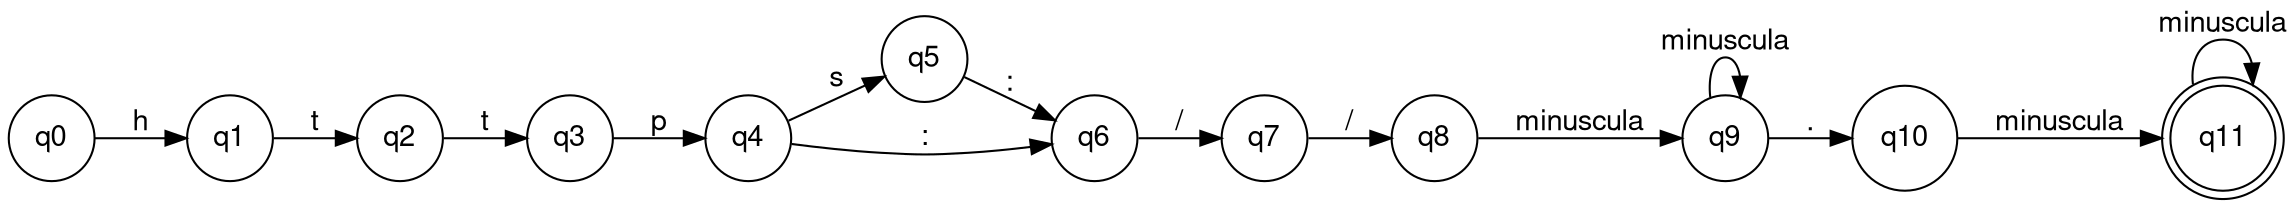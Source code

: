 digraph url {
	node [fontname="Helvetica,Arial,sans-serif"]
	edge [fontname="Helvetica,Arial,sans-serif"]
	rankdir=LR;
	node [shape = doublecircle]; q11 ;
	node [shape = circle];
	q0 -> q1 [label="h"];
	q1 -> q2 [label="t"];
	q2 -> q3 [label="t"];
	q3 -> q4 [label="p"];
	q4 -> q5 [label="s"];
	q4 -> q6 [label=":"];
	q5 -> q6 [label=":"];
	q6 -> q7 [label="/"];
	q7 -> q8 [label="/"];
	q8 -> q9 [label="minuscula"];
	q9 -> q10 [label="."];
	q9 -> q9 [label="minuscula"];
	q10 -> q11 [label="minuscula"];
	q11 -> q11 [label="minuscula"];
}